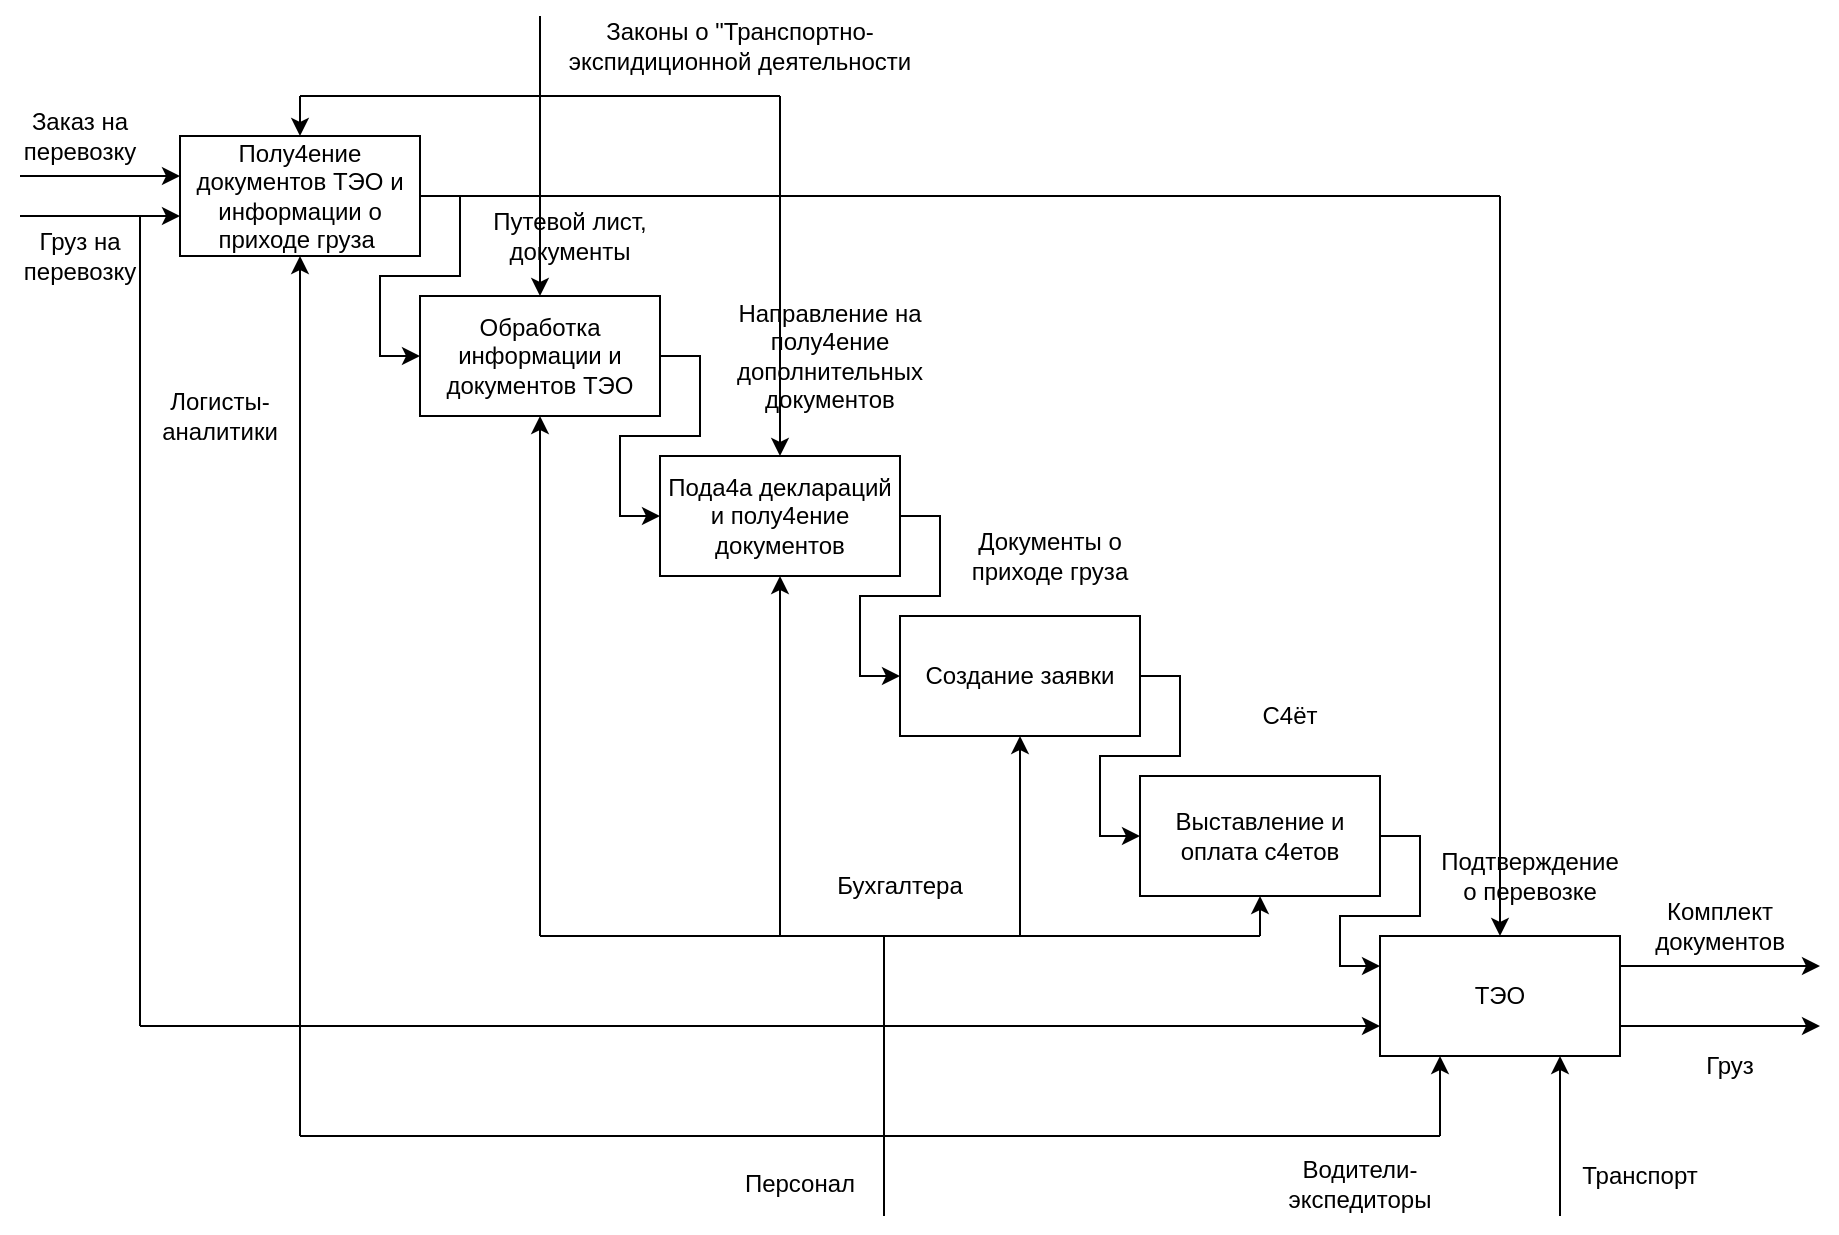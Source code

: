 <mxfile version="11.2.5" type="device" pages="1"><diagram id="F4ZctjpljjeY9iFu9bNl" name="Page-1"><mxGraphModel dx="1944" dy="1766" grid="1" gridSize="10" guides="1" tooltips="1" connect="1" arrows="1" fold="1" page="1" pageScale="1" pageWidth="827" pageHeight="1169" math="0" shadow="0"><root><mxCell id="0"/><mxCell id="1" parent="0"/><mxCell id="WglfauGRJwKf1tjilY1l-9" style="edgeStyle=orthogonalEdgeStyle;rounded=0;orthogonalLoop=1;jettySize=auto;html=1;exitX=1;exitY=0.5;exitDx=0;exitDy=0;entryX=0;entryY=0.5;entryDx=0;entryDy=0;" edge="1" parent="1" source="WglfauGRJwKf1tjilY1l-1" target="WglfauGRJwKf1tjilY1l-2"><mxGeometry relative="1" as="geometry"><Array as="points"><mxPoint x="200" y="90"/><mxPoint x="200" y="130"/><mxPoint x="160" y="130"/><mxPoint x="160" y="170"/></Array></mxGeometry></mxCell><mxCell id="WglfauGRJwKf1tjilY1l-1" value="Полу4ение документов ТЭО и информации о приходе груза&amp;nbsp;" style="rounded=0;whiteSpace=wrap;html=1;" vertex="1" parent="1"><mxGeometry x="60" y="60" width="120" height="60" as="geometry"/></mxCell><mxCell id="WglfauGRJwKf1tjilY1l-10" style="edgeStyle=orthogonalEdgeStyle;rounded=0;orthogonalLoop=1;jettySize=auto;html=1;exitX=1;exitY=0.5;exitDx=0;exitDy=0;entryX=0;entryY=0.5;entryDx=0;entryDy=0;" edge="1" parent="1" source="WglfauGRJwKf1tjilY1l-2" target="WglfauGRJwKf1tjilY1l-3"><mxGeometry relative="1" as="geometry"><Array as="points"><mxPoint x="320" y="170"/><mxPoint x="320" y="210"/><mxPoint x="280" y="210"/><mxPoint x="280" y="250"/></Array></mxGeometry></mxCell><mxCell id="WglfauGRJwKf1tjilY1l-2" value="Обработка информации и документов ТЭО" style="rounded=0;whiteSpace=wrap;html=1;" vertex="1" parent="1"><mxGeometry x="180" y="140" width="120" height="60" as="geometry"/></mxCell><mxCell id="WglfauGRJwKf1tjilY1l-11" style="edgeStyle=orthogonalEdgeStyle;rounded=0;orthogonalLoop=1;jettySize=auto;html=1;exitX=1;exitY=0.5;exitDx=0;exitDy=0;entryX=0;entryY=0.5;entryDx=0;entryDy=0;" edge="1" parent="1" source="WglfauGRJwKf1tjilY1l-3" target="WglfauGRJwKf1tjilY1l-4"><mxGeometry relative="1" as="geometry"><Array as="points"><mxPoint x="440" y="250"/><mxPoint x="440" y="290"/><mxPoint x="400" y="290"/><mxPoint x="400" y="330"/></Array></mxGeometry></mxCell><mxCell id="WglfauGRJwKf1tjilY1l-3" value="Пода4а деклараций и полу4ение документов" style="rounded=0;whiteSpace=wrap;html=1;" vertex="1" parent="1"><mxGeometry x="300" y="220" width="120" height="60" as="geometry"/></mxCell><mxCell id="WglfauGRJwKf1tjilY1l-21" style="edgeStyle=orthogonalEdgeStyle;rounded=0;orthogonalLoop=1;jettySize=auto;html=1;exitX=1;exitY=0.5;exitDx=0;exitDy=0;entryX=0;entryY=0.5;entryDx=0;entryDy=0;" edge="1" parent="1" source="WglfauGRJwKf1tjilY1l-4" target="WglfauGRJwKf1tjilY1l-5"><mxGeometry relative="1" as="geometry"><Array as="points"><mxPoint x="560" y="330"/><mxPoint x="560" y="370"/><mxPoint x="520" y="370"/><mxPoint x="520" y="410"/></Array></mxGeometry></mxCell><mxCell id="WglfauGRJwKf1tjilY1l-4" value="Создание заявки" style="rounded=0;whiteSpace=wrap;html=1;" vertex="1" parent="1"><mxGeometry x="420" y="300" width="120" height="60" as="geometry"/></mxCell><mxCell id="WglfauGRJwKf1tjilY1l-22" style="edgeStyle=orthogonalEdgeStyle;rounded=0;orthogonalLoop=1;jettySize=auto;html=1;exitX=1;exitY=0.5;exitDx=0;exitDy=0;entryX=0;entryY=0.25;entryDx=0;entryDy=0;" edge="1" parent="1" source="WglfauGRJwKf1tjilY1l-5" target="WglfauGRJwKf1tjilY1l-6"><mxGeometry relative="1" as="geometry"><Array as="points"><mxPoint x="680" y="410"/><mxPoint x="680" y="450"/><mxPoint x="640" y="450"/><mxPoint x="640" y="475"/></Array></mxGeometry></mxCell><mxCell id="WglfauGRJwKf1tjilY1l-5" value="Выставление и оплата с4етов" style="rounded=0;whiteSpace=wrap;html=1;" vertex="1" parent="1"><mxGeometry x="540" y="380" width="120" height="60" as="geometry"/></mxCell><mxCell id="WglfauGRJwKf1tjilY1l-6" value="ТЭО" style="rounded=0;whiteSpace=wrap;html=1;" vertex="1" parent="1"><mxGeometry x="660" y="460" width="120" height="60" as="geometry"/></mxCell><mxCell id="WglfauGRJwKf1tjilY1l-15" value="" style="endArrow=classic;html=1;" edge="1" parent="1"><mxGeometry width="50" height="50" relative="1" as="geometry"><mxPoint x="-20" y="80" as="sourcePoint"/><mxPoint x="60" y="80" as="targetPoint"/></mxGeometry></mxCell><mxCell id="WglfauGRJwKf1tjilY1l-16" value="" style="endArrow=classic;html=1;" edge="1" parent="1"><mxGeometry width="50" height="50" relative="1" as="geometry"><mxPoint x="-20" y="100" as="sourcePoint"/><mxPoint x="60" y="100" as="targetPoint"/><Array as="points"><mxPoint x="20" y="100"/></Array></mxGeometry></mxCell><mxCell id="WglfauGRJwKf1tjilY1l-18" value="Заказ на перевозку" style="text;html=1;strokeColor=none;fillColor=none;align=center;verticalAlign=middle;whiteSpace=wrap;rounded=0;" vertex="1" parent="1"><mxGeometry x="-30" y="50" width="80" height="20" as="geometry"/></mxCell><mxCell id="WglfauGRJwKf1tjilY1l-19" value="Груз на перевозку" style="text;html=1;strokeColor=none;fillColor=none;align=center;verticalAlign=middle;whiteSpace=wrap;rounded=0;" vertex="1" parent="1"><mxGeometry x="-30" y="110" width="80" height="20" as="geometry"/></mxCell><mxCell id="WglfauGRJwKf1tjilY1l-23" value="" style="endArrow=classic;html=1;entryX=0;entryY=0.75;entryDx=0;entryDy=0;" edge="1" parent="1" target="WglfauGRJwKf1tjilY1l-6"><mxGeometry width="50" height="50" relative="1" as="geometry"><mxPoint x="40" y="505" as="sourcePoint"/><mxPoint x="590" y="500" as="targetPoint"/><Array as="points"><mxPoint x="350" y="505"/></Array></mxGeometry></mxCell><mxCell id="WglfauGRJwKf1tjilY1l-24" value="" style="endArrow=none;html=1;" edge="1" parent="1"><mxGeometry width="50" height="50" relative="1" as="geometry"><mxPoint x="40" y="505" as="sourcePoint"/><mxPoint x="40" y="100" as="targetPoint"/></mxGeometry></mxCell><mxCell id="WglfauGRJwKf1tjilY1l-25" value="" style="endArrow=none;html=1;" edge="1" parent="1"><mxGeometry width="50" height="50" relative="1" as="geometry"><mxPoint x="412" y="600" as="sourcePoint"/><mxPoint x="412" y="460" as="targetPoint"/></mxGeometry></mxCell><mxCell id="WglfauGRJwKf1tjilY1l-26" value="" style="endArrow=none;html=1;" edge="1" parent="1"><mxGeometry width="50" height="50" relative="1" as="geometry"><mxPoint x="120" y="560" as="sourcePoint"/><mxPoint x="690" y="560" as="targetPoint"/></mxGeometry></mxCell><mxCell id="WglfauGRJwKf1tjilY1l-27" value="" style="endArrow=classic;html=1;entryX=0.5;entryY=1;entryDx=0;entryDy=0;" edge="1" parent="1" target="WglfauGRJwKf1tjilY1l-1"><mxGeometry width="50" height="50" relative="1" as="geometry"><mxPoint x="120" y="560" as="sourcePoint"/><mxPoint x="220" y="360" as="targetPoint"/></mxGeometry></mxCell><mxCell id="WglfauGRJwKf1tjilY1l-29" value="Логисты-аналитики" style="text;html=1;strokeColor=none;fillColor=none;align=center;verticalAlign=middle;whiteSpace=wrap;rounded=0;" vertex="1" parent="1"><mxGeometry x="50" y="160" width="60" height="80" as="geometry"/></mxCell><mxCell id="WglfauGRJwKf1tjilY1l-30" value="" style="endArrow=classic;html=1;entryX=0.5;entryY=1;entryDx=0;entryDy=0;" edge="1" parent="1" target="WglfauGRJwKf1tjilY1l-2"><mxGeometry width="50" height="50" relative="1" as="geometry"><mxPoint x="240" y="460" as="sourcePoint"/><mxPoint x="310" y="370" as="targetPoint"/></mxGeometry></mxCell><mxCell id="WglfauGRJwKf1tjilY1l-32" value="" style="endArrow=classic;html=1;entryX=0.25;entryY=1;entryDx=0;entryDy=0;" edge="1" parent="1" target="WglfauGRJwKf1tjilY1l-6"><mxGeometry width="50" height="50" relative="1" as="geometry"><mxPoint x="690" y="560" as="sourcePoint"/><mxPoint x="680" y="540" as="targetPoint"/></mxGeometry></mxCell><mxCell id="WglfauGRJwKf1tjilY1l-33" value="Водители-экспедиторы" style="text;html=1;strokeColor=none;fillColor=none;align=center;verticalAlign=middle;whiteSpace=wrap;rounded=0;" vertex="1" parent="1"><mxGeometry x="615" y="569" width="70" height="30" as="geometry"/></mxCell><mxCell id="WglfauGRJwKf1tjilY1l-34" value="" style="endArrow=classic;html=1;entryX=0.5;entryY=1;entryDx=0;entryDy=0;" edge="1" parent="1" target="WglfauGRJwKf1tjilY1l-3"><mxGeometry width="50" height="50" relative="1" as="geometry"><mxPoint x="360" y="460" as="sourcePoint"/><mxPoint x="350" y="380" as="targetPoint"/></mxGeometry></mxCell><mxCell id="WglfauGRJwKf1tjilY1l-35" value="" style="endArrow=classic;html=1;entryX=0.5;entryY=1;entryDx=0;entryDy=0;" edge="1" parent="1" target="WglfauGRJwKf1tjilY1l-4"><mxGeometry width="50" height="50" relative="1" as="geometry"><mxPoint x="480" y="460" as="sourcePoint"/><mxPoint x="390" y="420" as="targetPoint"/></mxGeometry></mxCell><mxCell id="WglfauGRJwKf1tjilY1l-36" value="" style="endArrow=classic;html=1;entryX=0.5;entryY=1;entryDx=0;entryDy=0;" edge="1" parent="1" target="WglfauGRJwKf1tjilY1l-5"><mxGeometry width="50" height="50" relative="1" as="geometry"><mxPoint x="600" y="460" as="sourcePoint"/><mxPoint x="510" y="430" as="targetPoint"/></mxGeometry></mxCell><mxCell id="WglfauGRJwKf1tjilY1l-37" value="" style="endArrow=none;html=1;" edge="1" parent="1"><mxGeometry width="50" height="50" relative="1" as="geometry"><mxPoint x="240" y="460" as="sourcePoint"/><mxPoint x="600" y="460" as="targetPoint"/></mxGeometry></mxCell><mxCell id="WglfauGRJwKf1tjilY1l-38" value="Бухгалтера" style="text;html=1;strokeColor=none;fillColor=none;align=center;verticalAlign=middle;whiteSpace=wrap;rounded=0;" vertex="1" parent="1"><mxGeometry x="370" y="420" width="100" height="30" as="geometry"/></mxCell><mxCell id="WglfauGRJwKf1tjilY1l-39" value="Персонал" style="text;html=1;strokeColor=none;fillColor=none;align=center;verticalAlign=middle;whiteSpace=wrap;rounded=0;" vertex="1" parent="1"><mxGeometry x="340" y="574" width="60" height="20" as="geometry"/></mxCell><mxCell id="WglfauGRJwKf1tjilY1l-40" value="Путевой лист, документы" style="text;html=1;strokeColor=none;fillColor=none;align=center;verticalAlign=middle;whiteSpace=wrap;rounded=0;" vertex="1" parent="1"><mxGeometry x="210" y="90" width="90" height="40" as="geometry"/></mxCell><mxCell id="WglfauGRJwKf1tjilY1l-41" value="Подтверждение о перевозке" style="text;html=1;strokeColor=none;fillColor=none;align=center;verticalAlign=middle;whiteSpace=wrap;rounded=0;" vertex="1" parent="1"><mxGeometry x="690" y="410" width="90" height="40" as="geometry"/></mxCell><mxCell id="WglfauGRJwKf1tjilY1l-42" value="С4ёт" style="text;html=1;strokeColor=none;fillColor=none;align=center;verticalAlign=middle;whiteSpace=wrap;rounded=0;" vertex="1" parent="1"><mxGeometry x="570" y="330" width="90" height="40" as="geometry"/></mxCell><mxCell id="WglfauGRJwKf1tjilY1l-43" value="Документы о приходе груза" style="text;html=1;strokeColor=none;fillColor=none;align=center;verticalAlign=middle;whiteSpace=wrap;rounded=0;" vertex="1" parent="1"><mxGeometry x="450" y="250" width="90" height="40" as="geometry"/></mxCell><mxCell id="WglfauGRJwKf1tjilY1l-44" value="Направление на полу4ение дополнительных документов" style="text;html=1;strokeColor=none;fillColor=none;align=center;verticalAlign=middle;whiteSpace=wrap;rounded=0;" vertex="1" parent="1"><mxGeometry x="340" y="150" width="90" height="40" as="geometry"/></mxCell><mxCell id="WglfauGRJwKf1tjilY1l-45" value="" style="endArrow=classic;html=1;entryX=0.5;entryY=0;entryDx=0;entryDy=0;" edge="1" parent="1" target="WglfauGRJwKf1tjilY1l-6"><mxGeometry width="50" height="50" relative="1" as="geometry"><mxPoint x="720" y="90" as="sourcePoint"/><mxPoint x="660" y="160" as="targetPoint"/></mxGeometry></mxCell><mxCell id="WglfauGRJwKf1tjilY1l-46" value="" style="endArrow=none;html=1;exitX=1;exitY=0.5;exitDx=0;exitDy=0;" edge="1" parent="1" source="WglfauGRJwKf1tjilY1l-1"><mxGeometry width="50" height="50" relative="1" as="geometry"><mxPoint x="470" y="140" as="sourcePoint"/><mxPoint x="720" y="90" as="targetPoint"/></mxGeometry></mxCell><mxCell id="WglfauGRJwKf1tjilY1l-47" value="" style="endArrow=classic;html=1;entryX=0.75;entryY=1;entryDx=0;entryDy=0;" edge="1" parent="1" target="WglfauGRJwKf1tjilY1l-6"><mxGeometry width="50" height="50" relative="1" as="geometry"><mxPoint x="750" y="600" as="sourcePoint"/><mxPoint x="780" y="550" as="targetPoint"/></mxGeometry></mxCell><mxCell id="WglfauGRJwKf1tjilY1l-48" value="Транспорт" style="text;html=1;strokeColor=none;fillColor=none;align=center;verticalAlign=middle;whiteSpace=wrap;rounded=0;" vertex="1" parent="1"><mxGeometry x="760" y="560" width="60" height="40" as="geometry"/></mxCell><mxCell id="WglfauGRJwKf1tjilY1l-49" value="" style="endArrow=classic;html=1;exitX=1;exitY=0.25;exitDx=0;exitDy=0;" edge="1" parent="1" source="WglfauGRJwKf1tjilY1l-6"><mxGeometry width="50" height="50" relative="1" as="geometry"><mxPoint y="590" as="sourcePoint"/><mxPoint x="880" y="475" as="targetPoint"/></mxGeometry></mxCell><mxCell id="WglfauGRJwKf1tjilY1l-50" value="" style="endArrow=classic;html=1;exitX=1;exitY=0.75;exitDx=0;exitDy=0;" edge="1" parent="1" source="WglfauGRJwKf1tjilY1l-6"><mxGeometry width="50" height="50" relative="1" as="geometry"><mxPoint x="850" y="560" as="sourcePoint"/><mxPoint x="880" y="505" as="targetPoint"/></mxGeometry></mxCell><mxCell id="WglfauGRJwKf1tjilY1l-51" value="Комплект документов" style="text;html=1;strokeColor=none;fillColor=none;align=center;verticalAlign=middle;whiteSpace=wrap;rounded=0;" vertex="1" parent="1"><mxGeometry x="800" y="440" width="60" height="30" as="geometry"/></mxCell><mxCell id="WglfauGRJwKf1tjilY1l-52" value="Груз" style="text;html=1;strokeColor=none;fillColor=none;align=center;verticalAlign=middle;whiteSpace=wrap;rounded=0;" vertex="1" parent="1"><mxGeometry x="800" y="510" width="70" height="30" as="geometry"/></mxCell><mxCell id="WglfauGRJwKf1tjilY1l-53" value="" style="endArrow=classic;html=1;entryX=0.5;entryY=0;entryDx=0;entryDy=0;" edge="1" parent="1" target="WglfauGRJwKf1tjilY1l-1"><mxGeometry width="50" height="50" relative="1" as="geometry"><mxPoint x="120" y="40" as="sourcePoint"/><mxPoint x="310" y="-10" as="targetPoint"/></mxGeometry></mxCell><mxCell id="WglfauGRJwKf1tjilY1l-54" value="" style="endArrow=classic;html=1;entryX=0.5;entryY=0;entryDx=0;entryDy=0;" edge="1" parent="1" target="WglfauGRJwKf1tjilY1l-2"><mxGeometry width="50" height="50" relative="1" as="geometry"><mxPoint x="240" as="sourcePoint"/><mxPoint x="360" y="10" as="targetPoint"/></mxGeometry></mxCell><mxCell id="WglfauGRJwKf1tjilY1l-55" value="" style="endArrow=classic;html=1;entryX=0.5;entryY=0;entryDx=0;entryDy=0;" edge="1" parent="1" target="WglfauGRJwKf1tjilY1l-3"><mxGeometry width="50" height="50" relative="1" as="geometry"><mxPoint x="360" y="40" as="sourcePoint"/><mxPoint x="430" y="10" as="targetPoint"/></mxGeometry></mxCell><mxCell id="WglfauGRJwKf1tjilY1l-56" value="" style="endArrow=none;html=1;" edge="1" parent="1"><mxGeometry width="50" height="50" relative="1" as="geometry"><mxPoint x="120" y="40" as="sourcePoint"/><mxPoint x="360" y="40" as="targetPoint"/></mxGeometry></mxCell><mxCell id="WglfauGRJwKf1tjilY1l-58" value="Законы о &quot;Транспортно-экспидиционной деятельности" style="text;html=1;strokeColor=none;fillColor=none;align=center;verticalAlign=middle;whiteSpace=wrap;rounded=0;" vertex="1" parent="1"><mxGeometry x="240" width="200" height="30" as="geometry"/></mxCell></root></mxGraphModel></diagram></mxfile>
